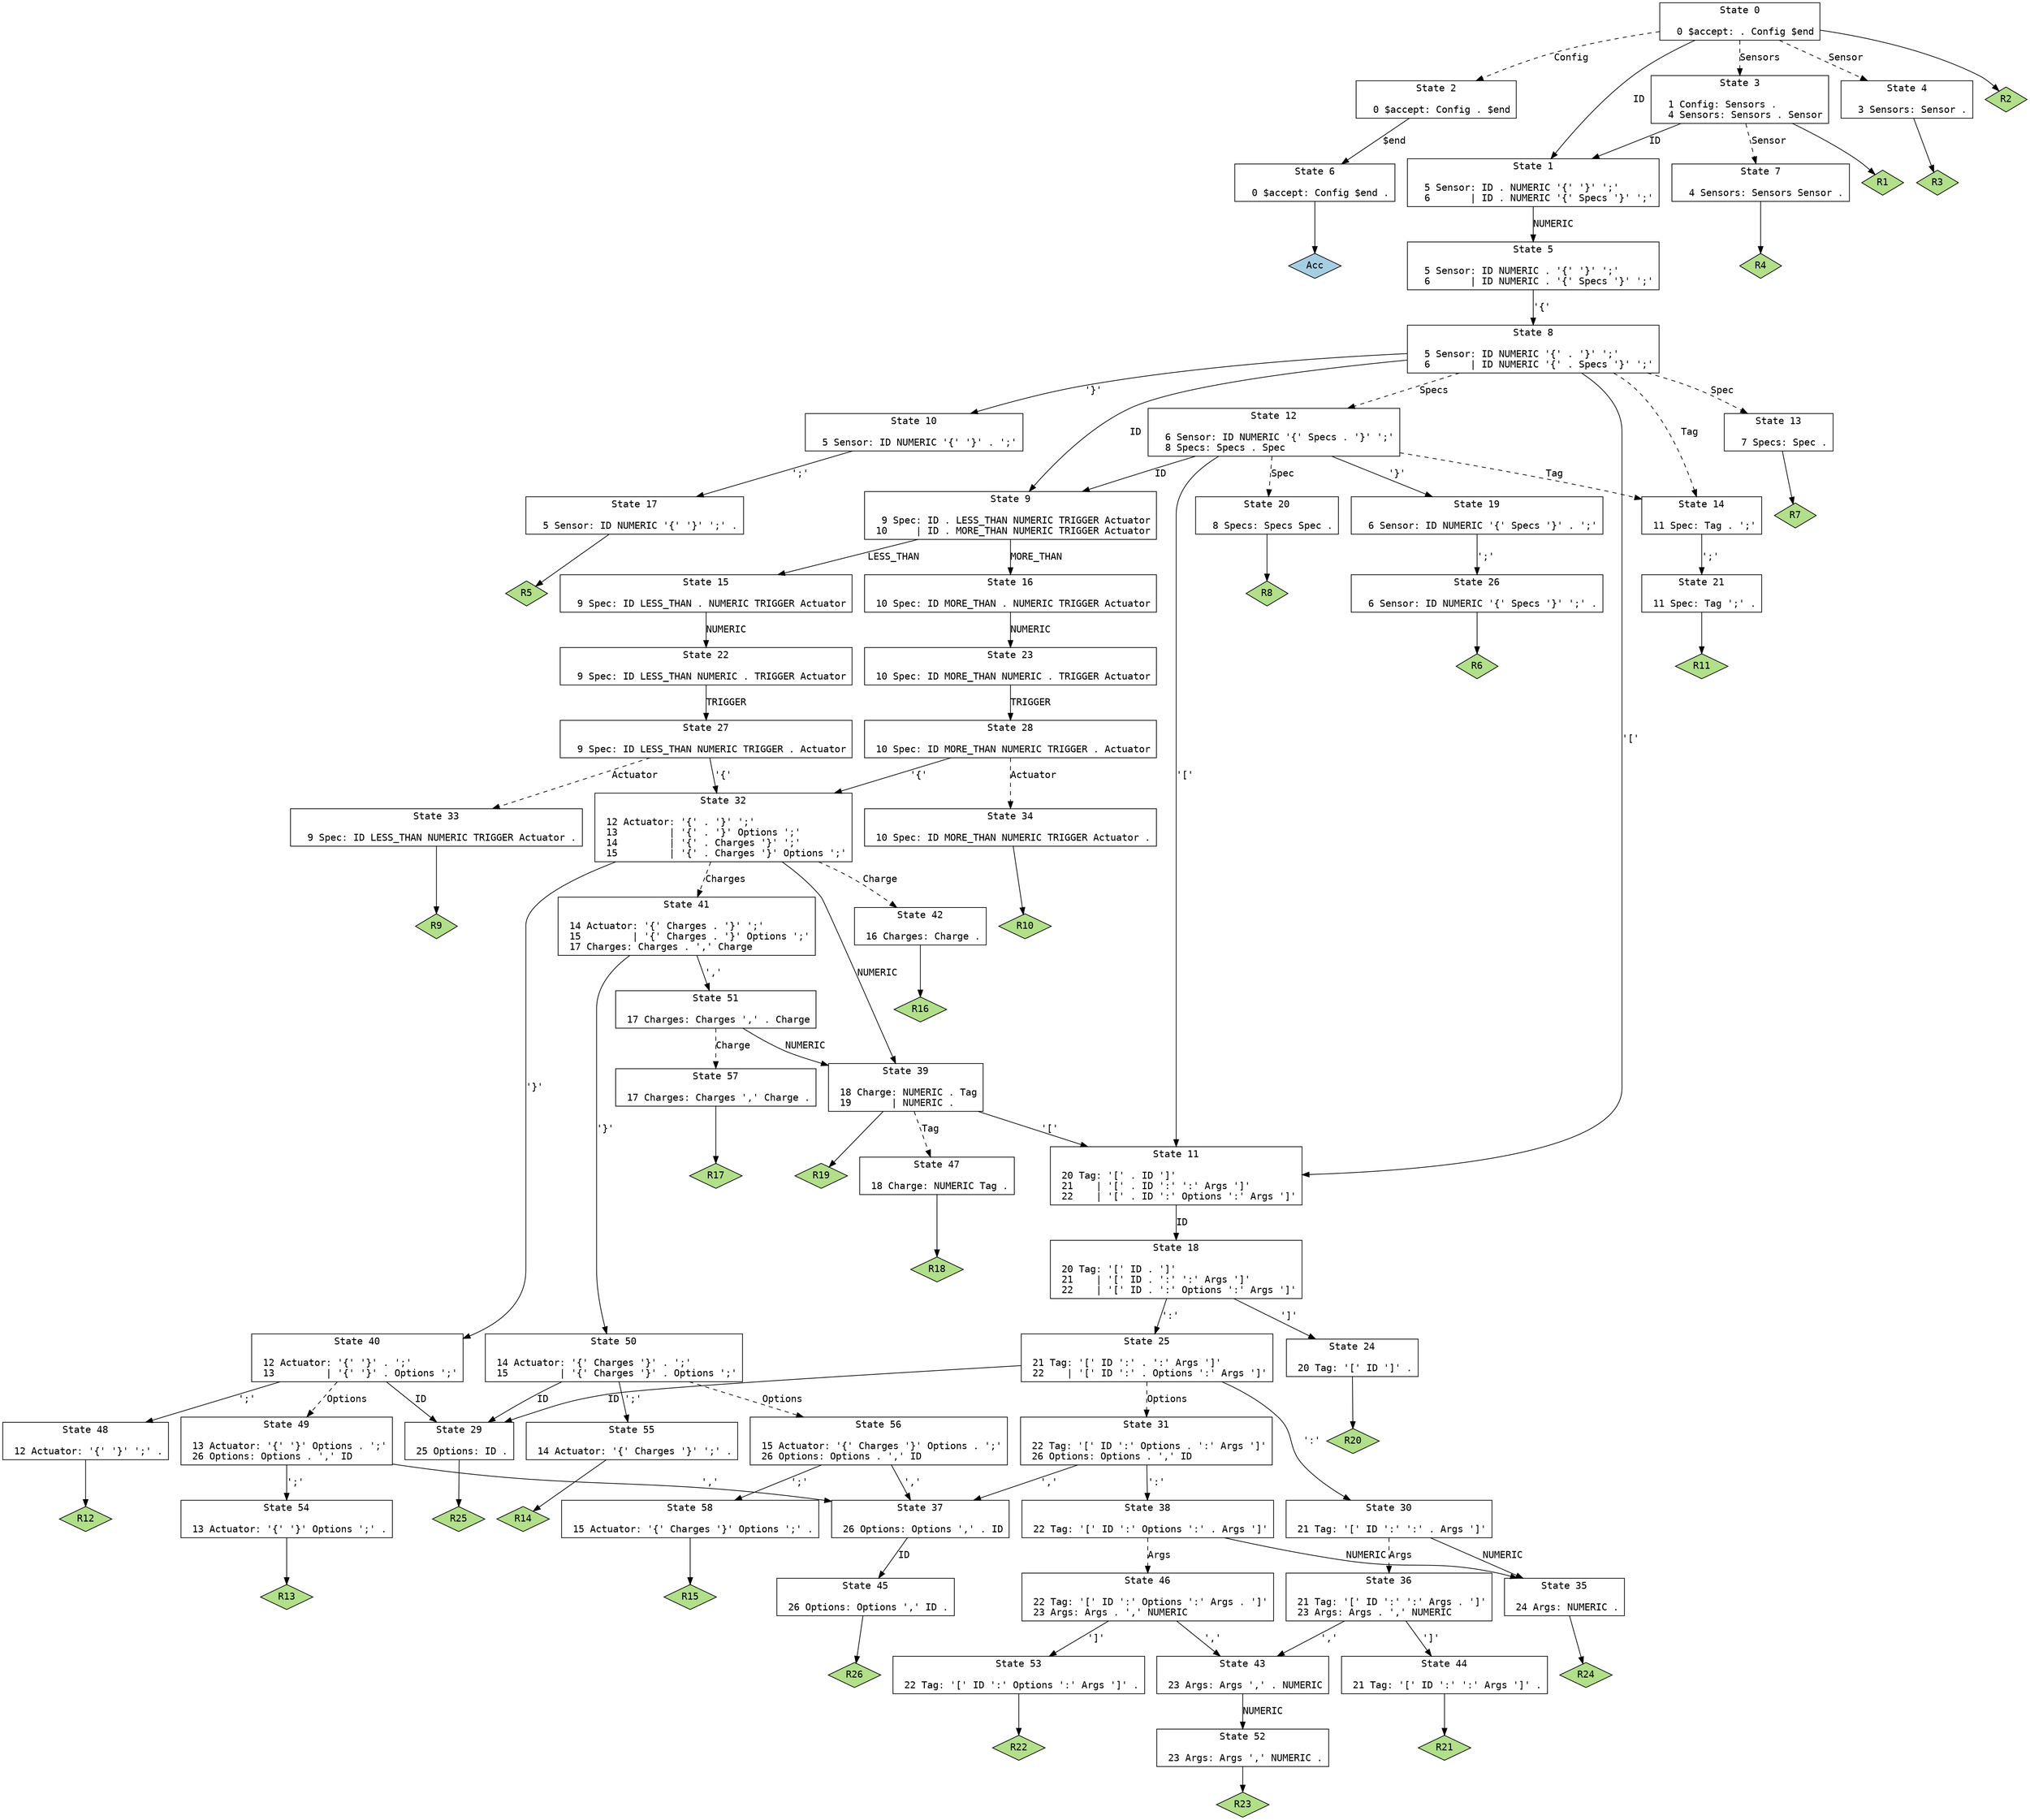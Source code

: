 // Generated by GNU Bison 3.0.4.
// Report bugs to <bug-bison@gnu.org>.
// Home page: <http://www.gnu.org/software/bison/>.

digraph "parser.y"
{
  node [fontname = courier, shape = box, colorscheme = paired6]
  edge [fontname = courier]

  0 [label="State 0\n\l  0 $accept: . Config $end\l"]
  0 -> 1 [style=solid label="ID"]
  0 -> 2 [style=dashed label="Config"]
  0 -> 3 [style=dashed label="Sensors"]
  0 -> 4 [style=dashed label="Sensor"]
  0 -> "0R2" [style=solid]
 "0R2" [label="R2", fillcolor=3, shape=diamond, style=filled]
  1 [label="State 1\n\l  5 Sensor: ID . NUMERIC '{' '}' ';'\l  6       | ID . NUMERIC '{' Specs '}' ';'\l"]
  1 -> 5 [style=solid label="NUMERIC"]
  2 [label="State 2\n\l  0 $accept: Config . $end\l"]
  2 -> 6 [style=solid label="$end"]
  3 [label="State 3\n\l  1 Config: Sensors .\l  4 Sensors: Sensors . Sensor\l"]
  3 -> 1 [style=solid label="ID"]
  3 -> 7 [style=dashed label="Sensor"]
  3 -> "3R1" [style=solid]
 "3R1" [label="R1", fillcolor=3, shape=diamond, style=filled]
  4 [label="State 4\n\l  3 Sensors: Sensor .\l"]
  4 -> "4R3" [style=solid]
 "4R3" [label="R3", fillcolor=3, shape=diamond, style=filled]
  5 [label="State 5\n\l  5 Sensor: ID NUMERIC . '{' '}' ';'\l  6       | ID NUMERIC . '{' Specs '}' ';'\l"]
  5 -> 8 [style=solid label="'{'"]
  6 [label="State 6\n\l  0 $accept: Config $end .\l"]
  6 -> "6R0" [style=solid]
 "6R0" [label="Acc", fillcolor=1, shape=diamond, style=filled]
  7 [label="State 7\n\l  4 Sensors: Sensors Sensor .\l"]
  7 -> "7R4" [style=solid]
 "7R4" [label="R4", fillcolor=3, shape=diamond, style=filled]
  8 [label="State 8\n\l  5 Sensor: ID NUMERIC '{' . '}' ';'\l  6       | ID NUMERIC '{' . Specs '}' ';'\l"]
  8 -> 9 [style=solid label="ID"]
  8 -> 10 [style=solid label="'}'"]
  8 -> 11 [style=solid label="'['"]
  8 -> 12 [style=dashed label="Specs"]
  8 -> 13 [style=dashed label="Spec"]
  8 -> 14 [style=dashed label="Tag"]
  9 [label="State 9\n\l  9 Spec: ID . LESS_THAN NUMERIC TRIGGER Actuator\l 10     | ID . MORE_THAN NUMERIC TRIGGER Actuator\l"]
  9 -> 15 [style=solid label="LESS_THAN"]
  9 -> 16 [style=solid label="MORE_THAN"]
  10 [label="State 10\n\l  5 Sensor: ID NUMERIC '{' '}' . ';'\l"]
  10 -> 17 [style=solid label="';'"]
  11 [label="State 11\n\l 20 Tag: '[' . ID ']'\l 21    | '[' . ID ':' ':' Args ']'\l 22    | '[' . ID ':' Options ':' Args ']'\l"]
  11 -> 18 [style=solid label="ID"]
  12 [label="State 12\n\l  6 Sensor: ID NUMERIC '{' Specs . '}' ';'\l  8 Specs: Specs . Spec\l"]
  12 -> 9 [style=solid label="ID"]
  12 -> 19 [style=solid label="'}'"]
  12 -> 11 [style=solid label="'['"]
  12 -> 20 [style=dashed label="Spec"]
  12 -> 14 [style=dashed label="Tag"]
  13 [label="State 13\n\l  7 Specs: Spec .\l"]
  13 -> "13R7" [style=solid]
 "13R7" [label="R7", fillcolor=3, shape=diamond, style=filled]
  14 [label="State 14\n\l 11 Spec: Tag . ';'\l"]
  14 -> 21 [style=solid label="';'"]
  15 [label="State 15\n\l  9 Spec: ID LESS_THAN . NUMERIC TRIGGER Actuator\l"]
  15 -> 22 [style=solid label="NUMERIC"]
  16 [label="State 16\n\l 10 Spec: ID MORE_THAN . NUMERIC TRIGGER Actuator\l"]
  16 -> 23 [style=solid label="NUMERIC"]
  17 [label="State 17\n\l  5 Sensor: ID NUMERIC '{' '}' ';' .\l"]
  17 -> "17R5" [style=solid]
 "17R5" [label="R5", fillcolor=3, shape=diamond, style=filled]
  18 [label="State 18\n\l 20 Tag: '[' ID . ']'\l 21    | '[' ID . ':' ':' Args ']'\l 22    | '[' ID . ':' Options ':' Args ']'\l"]
  18 -> 24 [style=solid label="']'"]
  18 -> 25 [style=solid label="':'"]
  19 [label="State 19\n\l  6 Sensor: ID NUMERIC '{' Specs '}' . ';'\l"]
  19 -> 26 [style=solid label="';'"]
  20 [label="State 20\n\l  8 Specs: Specs Spec .\l"]
  20 -> "20R8" [style=solid]
 "20R8" [label="R8", fillcolor=3, shape=diamond, style=filled]
  21 [label="State 21\n\l 11 Spec: Tag ';' .\l"]
  21 -> "21R11" [style=solid]
 "21R11" [label="R11", fillcolor=3, shape=diamond, style=filled]
  22 [label="State 22\n\l  9 Spec: ID LESS_THAN NUMERIC . TRIGGER Actuator\l"]
  22 -> 27 [style=solid label="TRIGGER"]
  23 [label="State 23\n\l 10 Spec: ID MORE_THAN NUMERIC . TRIGGER Actuator\l"]
  23 -> 28 [style=solid label="TRIGGER"]
  24 [label="State 24\n\l 20 Tag: '[' ID ']' .\l"]
  24 -> "24R20" [style=solid]
 "24R20" [label="R20", fillcolor=3, shape=diamond, style=filled]
  25 [label="State 25\n\l 21 Tag: '[' ID ':' . ':' Args ']'\l 22    | '[' ID ':' . Options ':' Args ']'\l"]
  25 -> 29 [style=solid label="ID"]
  25 -> 30 [style=solid label="':'"]
  25 -> 31 [style=dashed label="Options"]
  26 [label="State 26\n\l  6 Sensor: ID NUMERIC '{' Specs '}' ';' .\l"]
  26 -> "26R6" [style=solid]
 "26R6" [label="R6", fillcolor=3, shape=diamond, style=filled]
  27 [label="State 27\n\l  9 Spec: ID LESS_THAN NUMERIC TRIGGER . Actuator\l"]
  27 -> 32 [style=solid label="'{'"]
  27 -> 33 [style=dashed label="Actuator"]
  28 [label="State 28\n\l 10 Spec: ID MORE_THAN NUMERIC TRIGGER . Actuator\l"]
  28 -> 32 [style=solid label="'{'"]
  28 -> 34 [style=dashed label="Actuator"]
  29 [label="State 29\n\l 25 Options: ID .\l"]
  29 -> "29R25" [style=solid]
 "29R25" [label="R25", fillcolor=3, shape=diamond, style=filled]
  30 [label="State 30\n\l 21 Tag: '[' ID ':' ':' . Args ']'\l"]
  30 -> 35 [style=solid label="NUMERIC"]
  30 -> 36 [style=dashed label="Args"]
  31 [label="State 31\n\l 22 Tag: '[' ID ':' Options . ':' Args ']'\l 26 Options: Options . ',' ID\l"]
  31 -> 37 [style=solid label="','"]
  31 -> 38 [style=solid label="':'"]
  32 [label="State 32\n\l 12 Actuator: '{' . '}' ';'\l 13         | '{' . '}' Options ';'\l 14         | '{' . Charges '}' ';'\l 15         | '{' . Charges '}' Options ';'\l"]
  32 -> 39 [style=solid label="NUMERIC"]
  32 -> 40 [style=solid label="'}'"]
  32 -> 41 [style=dashed label="Charges"]
  32 -> 42 [style=dashed label="Charge"]
  33 [label="State 33\n\l  9 Spec: ID LESS_THAN NUMERIC TRIGGER Actuator .\l"]
  33 -> "33R9" [style=solid]
 "33R9" [label="R9", fillcolor=3, shape=diamond, style=filled]
  34 [label="State 34\n\l 10 Spec: ID MORE_THAN NUMERIC TRIGGER Actuator .\l"]
  34 -> "34R10" [style=solid]
 "34R10" [label="R10", fillcolor=3, shape=diamond, style=filled]
  35 [label="State 35\n\l 24 Args: NUMERIC .\l"]
  35 -> "35R24" [style=solid]
 "35R24" [label="R24", fillcolor=3, shape=diamond, style=filled]
  36 [label="State 36\n\l 21 Tag: '[' ID ':' ':' Args . ']'\l 23 Args: Args . ',' NUMERIC\l"]
  36 -> 43 [style=solid label="','"]
  36 -> 44 [style=solid label="']'"]
  37 [label="State 37\n\l 26 Options: Options ',' . ID\l"]
  37 -> 45 [style=solid label="ID"]
  38 [label="State 38\n\l 22 Tag: '[' ID ':' Options ':' . Args ']'\l"]
  38 -> 35 [style=solid label="NUMERIC"]
  38 -> 46 [style=dashed label="Args"]
  39 [label="State 39\n\l 18 Charge: NUMERIC . Tag\l 19       | NUMERIC .\l"]
  39 -> 11 [style=solid label="'['"]
  39 -> 47 [style=dashed label="Tag"]
  39 -> "39R19" [style=solid]
 "39R19" [label="R19", fillcolor=3, shape=diamond, style=filled]
  40 [label="State 40\n\l 12 Actuator: '{' '}' . ';'\l 13         | '{' '}' . Options ';'\l"]
  40 -> 29 [style=solid label="ID"]
  40 -> 48 [style=solid label="';'"]
  40 -> 49 [style=dashed label="Options"]
  41 [label="State 41\n\l 14 Actuator: '{' Charges . '}' ';'\l 15         | '{' Charges . '}' Options ';'\l 17 Charges: Charges . ',' Charge\l"]
  41 -> 50 [style=solid label="'}'"]
  41 -> 51 [style=solid label="','"]
  42 [label="State 42\n\l 16 Charges: Charge .\l"]
  42 -> "42R16" [style=solid]
 "42R16" [label="R16", fillcolor=3, shape=diamond, style=filled]
  43 [label="State 43\n\l 23 Args: Args ',' . NUMERIC\l"]
  43 -> 52 [style=solid label="NUMERIC"]
  44 [label="State 44\n\l 21 Tag: '[' ID ':' ':' Args ']' .\l"]
  44 -> "44R21" [style=solid]
 "44R21" [label="R21", fillcolor=3, shape=diamond, style=filled]
  45 [label="State 45\n\l 26 Options: Options ',' ID .\l"]
  45 -> "45R26" [style=solid]
 "45R26" [label="R26", fillcolor=3, shape=diamond, style=filled]
  46 [label="State 46\n\l 22 Tag: '[' ID ':' Options ':' Args . ']'\l 23 Args: Args . ',' NUMERIC\l"]
  46 -> 43 [style=solid label="','"]
  46 -> 53 [style=solid label="']'"]
  47 [label="State 47\n\l 18 Charge: NUMERIC Tag .\l"]
  47 -> "47R18" [style=solid]
 "47R18" [label="R18", fillcolor=3, shape=diamond, style=filled]
  48 [label="State 48\n\l 12 Actuator: '{' '}' ';' .\l"]
  48 -> "48R12" [style=solid]
 "48R12" [label="R12", fillcolor=3, shape=diamond, style=filled]
  49 [label="State 49\n\l 13 Actuator: '{' '}' Options . ';'\l 26 Options: Options . ',' ID\l"]
  49 -> 54 [style=solid label="';'"]
  49 -> 37 [style=solid label="','"]
  50 [label="State 50\n\l 14 Actuator: '{' Charges '}' . ';'\l 15         | '{' Charges '}' . Options ';'\l"]
  50 -> 29 [style=solid label="ID"]
  50 -> 55 [style=solid label="';'"]
  50 -> 56 [style=dashed label="Options"]
  51 [label="State 51\n\l 17 Charges: Charges ',' . Charge\l"]
  51 -> 39 [style=solid label="NUMERIC"]
  51 -> 57 [style=dashed label="Charge"]
  52 [label="State 52\n\l 23 Args: Args ',' NUMERIC .\l"]
  52 -> "52R23" [style=solid]
 "52R23" [label="R23", fillcolor=3, shape=diamond, style=filled]
  53 [label="State 53\n\l 22 Tag: '[' ID ':' Options ':' Args ']' .\l"]
  53 -> "53R22" [style=solid]
 "53R22" [label="R22", fillcolor=3, shape=diamond, style=filled]
  54 [label="State 54\n\l 13 Actuator: '{' '}' Options ';' .\l"]
  54 -> "54R13" [style=solid]
 "54R13" [label="R13", fillcolor=3, shape=diamond, style=filled]
  55 [label="State 55\n\l 14 Actuator: '{' Charges '}' ';' .\l"]
  55 -> "55R14" [style=solid]
 "55R14" [label="R14", fillcolor=3, shape=diamond, style=filled]
  56 [label="State 56\n\l 15 Actuator: '{' Charges '}' Options . ';'\l 26 Options: Options . ',' ID\l"]
  56 -> 58 [style=solid label="';'"]
  56 -> 37 [style=solid label="','"]
  57 [label="State 57\n\l 17 Charges: Charges ',' Charge .\l"]
  57 -> "57R17" [style=solid]
 "57R17" [label="R17", fillcolor=3, shape=diamond, style=filled]
  58 [label="State 58\n\l 15 Actuator: '{' Charges '}' Options ';' .\l"]
  58 -> "58R15" [style=solid]
 "58R15" [label="R15", fillcolor=3, shape=diamond, style=filled]
}

